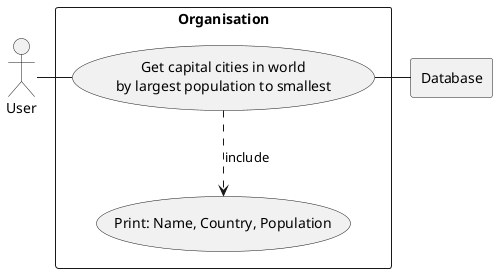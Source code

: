 @startuml



rectangle Database

rectangle "Organisation" {
    usecase UC1 as "Get capital cities in world
    by largest population to smallest"

    usecase UCa as "Print: Name, Country, Population"
}
    User - UC1
    UC1 ..> UCa : include
    UC1 - Database


@enduml